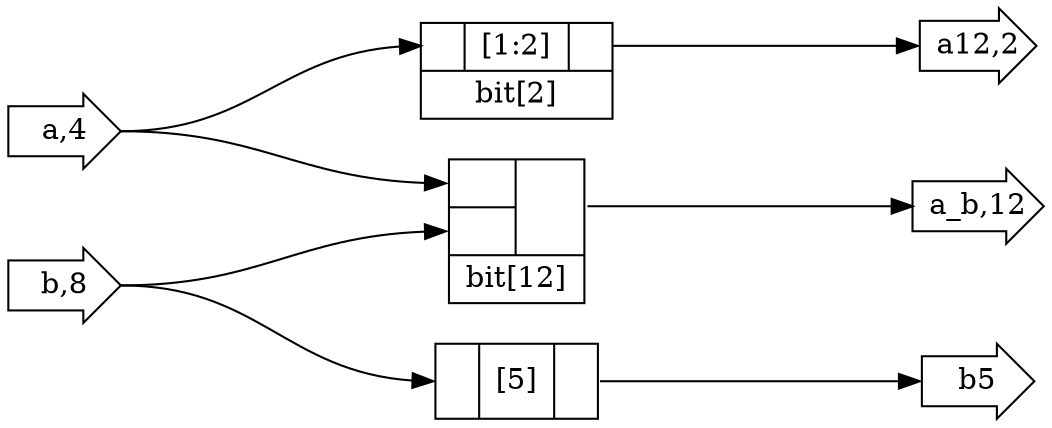 digraph "Test Index/Slice/Concat" {
graph [ ranksep = 2; rankdir = LR; ]
subgraph inputs { rank = source;
input1 [ shape = rarrow, label = "a,4"];
input2 [ shape = rarrow, label = "b,8"];
}
subgraph outputs { rank = sink;
output1 [ shape = rarrow, label = "a12,2"];
output2 [ shape = rarrow, label = "b5"];
output3 [ shape = rarrow, label = "a_b,12"];
}
subgraph nodes {
n2 [ shape = record, label = "{{<i1>}|[1:2]|{<o>}}|bit[2]"];
n5 [ shape = record, label = "{{<i1>}|[5]|{<o>}}"];
n8 [ shape = record, label = "{{<i1>|<i2>}|<o>}|bit[12]"];
}
n2:o:e -> output1:w
input1:e -> n2:i1:w
n5:o:e -> output2:w
input2:e -> n5:i1:w
n8:o:e -> output3:w
input1:e -> n8:i1:w
input2:e -> n8:i2:w
}